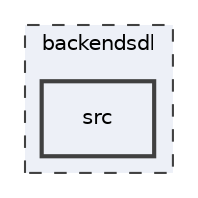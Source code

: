 digraph "/home/francisco/Projects/gameEngines/Pong/backendsdl/src"
{
 // LATEX_PDF_SIZE
  edge [fontname="Helvetica",fontsize="10",labelfontname="Helvetica",labelfontsize="10"];
  node [fontname="Helvetica",fontsize="10",shape=record];
  compound=true
  subgraph clusterdir_f8aa047dbd281c6c05aabec40f689dd3 {
    graph [ bgcolor="#edf0f7", pencolor="grey25", style="filled,dashed,", label="backendsdl", fontname="Helvetica", fontsize="10", URL="dir_f8aa047dbd281c6c05aabec40f689dd3.html"]
  dir_bd34ff98e00ae6b1ecaf131c1160a0af [shape=box, label="src", style="filled,bold,", fillcolor="#edf0f7", color="grey25", URL="dir_bd34ff98e00ae6b1ecaf131c1160a0af.html"];
  }
}
